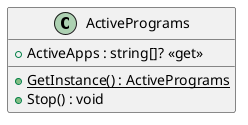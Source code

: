 @startuml
class ActivePrograms {
    + ActiveApps : string[]? <<get>>
    + {static} GetInstance() : ActivePrograms
    + Stop() : void
}
@enduml
